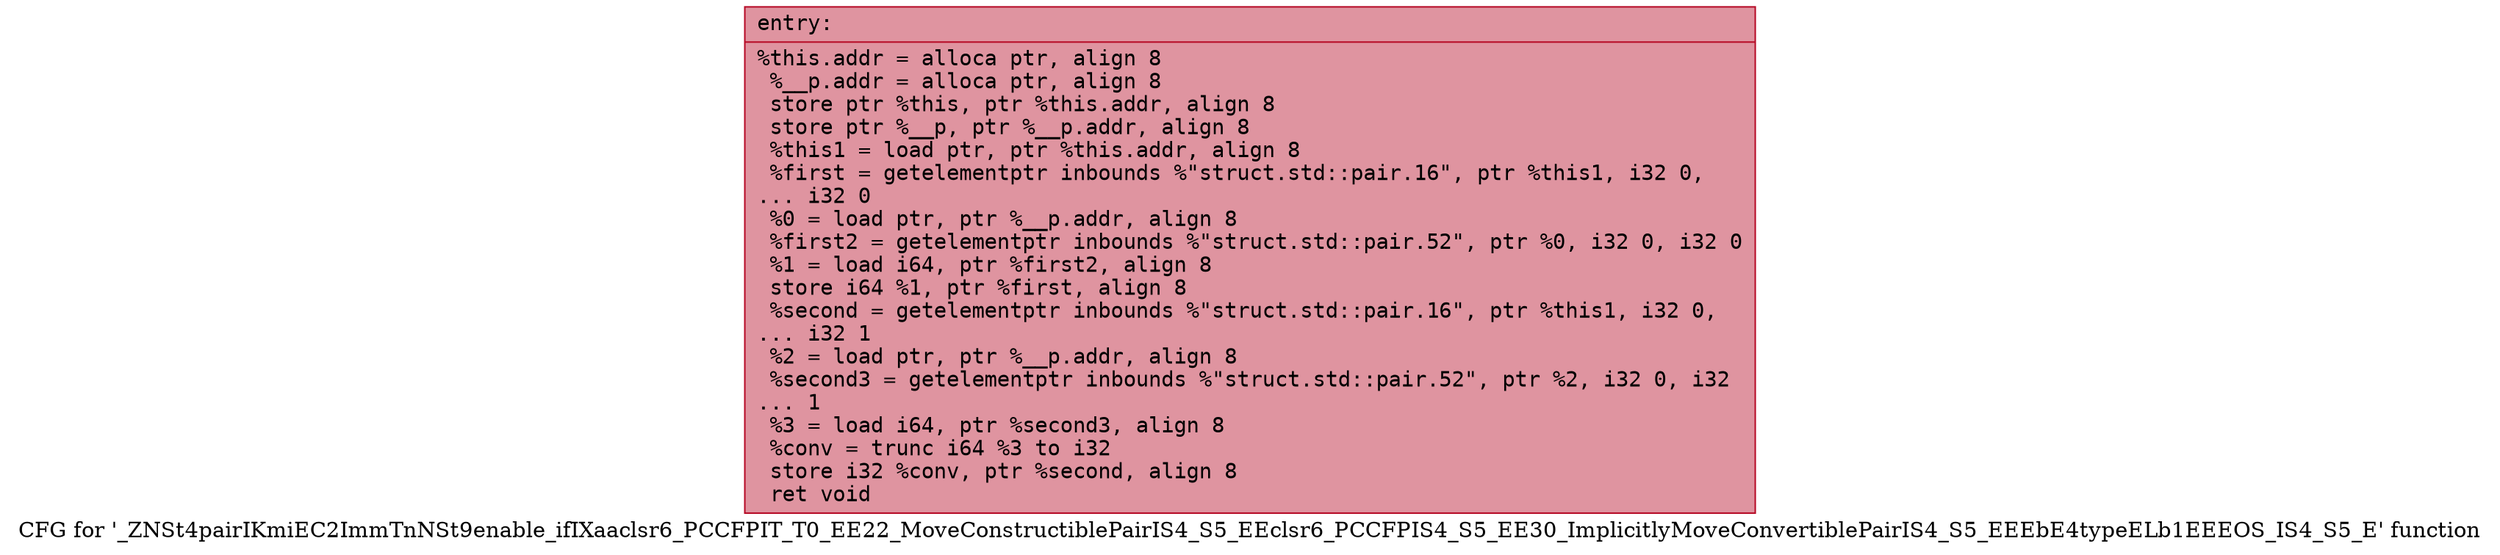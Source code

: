 digraph "CFG for '_ZNSt4pairIKmiEC2ImmTnNSt9enable_ifIXaaclsr6_PCCFPIT_T0_EE22_MoveConstructiblePairIS4_S5_EEclsr6_PCCFPIS4_S5_EE30_ImplicitlyMoveConvertiblePairIS4_S5_EEEbE4typeELb1EEEOS_IS4_S5_E' function" {
	label="CFG for '_ZNSt4pairIKmiEC2ImmTnNSt9enable_ifIXaaclsr6_PCCFPIT_T0_EE22_MoveConstructiblePairIS4_S5_EEclsr6_PCCFPIS4_S5_EE30_ImplicitlyMoveConvertiblePairIS4_S5_EEEbE4typeELb1EEEOS_IS4_S5_E' function";

	Node0x55dfe4bdde90 [shape=record,color="#b70d28ff", style=filled, fillcolor="#b70d2870" fontname="Courier",label="{entry:\l|  %this.addr = alloca ptr, align 8\l  %__p.addr = alloca ptr, align 8\l  store ptr %this, ptr %this.addr, align 8\l  store ptr %__p, ptr %__p.addr, align 8\l  %this1 = load ptr, ptr %this.addr, align 8\l  %first = getelementptr inbounds %\"struct.std::pair.16\", ptr %this1, i32 0,\l... i32 0\l  %0 = load ptr, ptr %__p.addr, align 8\l  %first2 = getelementptr inbounds %\"struct.std::pair.52\", ptr %0, i32 0, i32 0\l  %1 = load i64, ptr %first2, align 8\l  store i64 %1, ptr %first, align 8\l  %second = getelementptr inbounds %\"struct.std::pair.16\", ptr %this1, i32 0,\l... i32 1\l  %2 = load ptr, ptr %__p.addr, align 8\l  %second3 = getelementptr inbounds %\"struct.std::pair.52\", ptr %2, i32 0, i32\l... 1\l  %3 = load i64, ptr %second3, align 8\l  %conv = trunc i64 %3 to i32\l  store i32 %conv, ptr %second, align 8\l  ret void\l}"];
}
